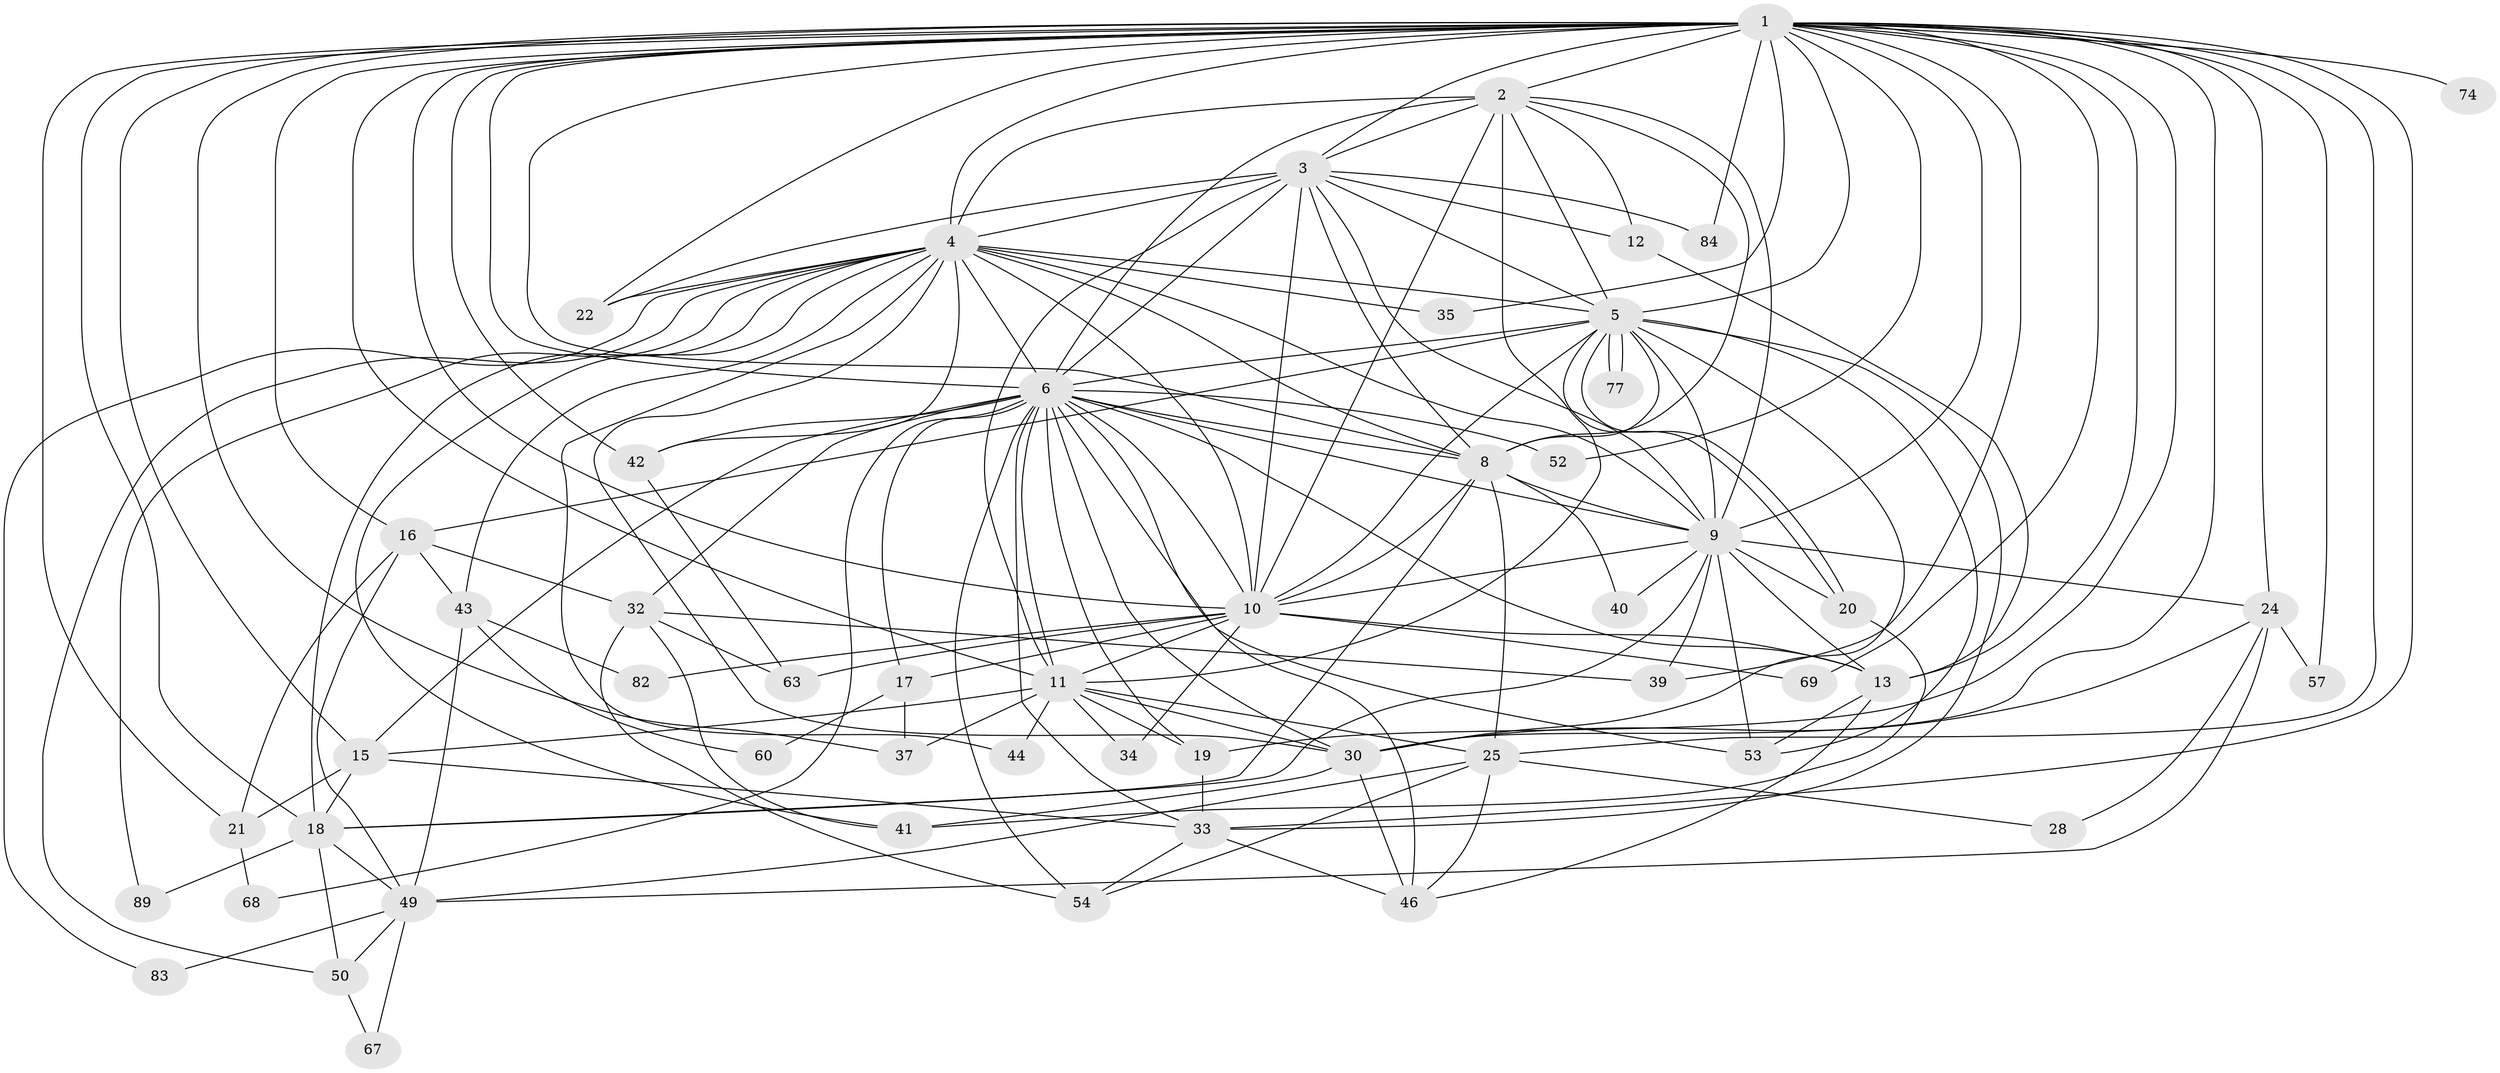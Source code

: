 // original degree distribution, {21: 0.018867924528301886, 15: 0.009433962264150943, 13: 0.009433962264150943, 17: 0.018867924528301886, 24: 0.009433962264150943, 22: 0.009433962264150943, 12: 0.009433962264150943, 18: 0.009433962264150943, 9: 0.009433962264150943, 3: 0.2169811320754717, 5: 0.04716981132075472, 6: 0.07547169811320754, 4: 0.09433962264150944, 7: 0.009433962264150943, 2: 0.4528301886792453}
// Generated by graph-tools (version 1.1) at 2025/14/03/09/25 04:14:04]
// undirected, 53 vertices, 162 edges
graph export_dot {
graph [start="1"]
  node [color=gray90,style=filled];
  1 [super="+7"];
  2 [super="+65+72+48"];
  3;
  4;
  5;
  6 [super="+58"];
  8;
  9;
  10;
  11 [super="+106+14+59+45"];
  12;
  13 [super="+86+26+23"];
  15;
  16;
  17;
  18 [super="+64+75"];
  19 [super="+105+79"];
  20 [super="+61"];
  21 [super="+103"];
  22 [super="+81"];
  24 [super="+27"];
  25 [super="+29+91+66"];
  28;
  30 [super="+31+85"];
  32;
  33 [super="+36"];
  34;
  35;
  37 [super="+93"];
  39 [super="+47"];
  40;
  41 [super="+70"];
  42 [super="+51"];
  43;
  44;
  46 [super="+100+73+87"];
  49 [super="+95+62"];
  50;
  52;
  53 [super="+78"];
  54;
  57;
  60;
  63 [super="+80"];
  67;
  68;
  69;
  74;
  77;
  82;
  83;
  84;
  89;
  1 -- 2 [weight=2];
  1 -- 3 [weight=2];
  1 -- 4 [weight=2];
  1 -- 5 [weight=2];
  1 -- 6 [weight=2];
  1 -- 8 [weight=2];
  1 -- 9 [weight=2];
  1 -- 10 [weight=2];
  1 -- 16;
  1 -- 19 [weight=2];
  1 -- 22;
  1 -- 24;
  1 -- 25 [weight=2];
  1 -- 37;
  1 -- 52;
  1 -- 57;
  1 -- 74 [weight=2];
  1 -- 69;
  1 -- 13;
  1 -- 15;
  1 -- 84;
  1 -- 21;
  1 -- 30 [weight=2];
  1 -- 35;
  1 -- 39;
  1 -- 42;
  1 -- 18;
  1 -- 33;
  1 -- 11;
  2 -- 3;
  2 -- 4 [weight=2];
  2 -- 5;
  2 -- 6;
  2 -- 8;
  2 -- 9;
  2 -- 10;
  2 -- 12;
  2 -- 11 [weight=4];
  3 -- 4;
  3 -- 5;
  3 -- 6;
  3 -- 8;
  3 -- 9;
  3 -- 10;
  3 -- 12;
  3 -- 84;
  3 -- 11;
  3 -- 22;
  4 -- 5;
  4 -- 6;
  4 -- 8;
  4 -- 9;
  4 -- 10;
  4 -- 18;
  4 -- 22;
  4 -- 30;
  4 -- 35;
  4 -- 41;
  4 -- 43;
  4 -- 44;
  4 -- 50;
  4 -- 83;
  4 -- 89;
  4 -- 42;
  5 -- 6;
  5 -- 8;
  5 -- 9;
  5 -- 10;
  5 -- 16;
  5 -- 20;
  5 -- 20;
  5 -- 77;
  5 -- 77;
  5 -- 30;
  5 -- 53;
  5 -- 33;
  6 -- 8;
  6 -- 9;
  6 -- 10;
  6 -- 11;
  6 -- 15;
  6 -- 17;
  6 -- 32;
  6 -- 42;
  6 -- 52;
  6 -- 53;
  6 -- 54;
  6 -- 68;
  6 -- 19;
  6 -- 46 [weight=2];
  6 -- 13;
  6 -- 30;
  6 -- 33;
  8 -- 9;
  8 -- 10;
  8 -- 18;
  8 -- 40;
  8 -- 25;
  9 -- 10;
  9 -- 13;
  9 -- 24 [weight=2];
  9 -- 39;
  9 -- 40;
  9 -- 53 [weight=2];
  9 -- 18;
  9 -- 20;
  10 -- 11 [weight=2];
  10 -- 17;
  10 -- 34;
  10 -- 69;
  10 -- 82;
  10 -- 63;
  10 -- 13;
  11 -- 44;
  11 -- 15;
  11 -- 34;
  11 -- 19;
  11 -- 25;
  11 -- 37;
  11 -- 30;
  12 -- 13;
  13 -- 46;
  13 -- 53;
  15 -- 33;
  15 -- 21;
  15 -- 18;
  16 -- 21;
  16 -- 32;
  16 -- 43;
  16 -- 49;
  17 -- 37;
  17 -- 60;
  18 -- 49;
  18 -- 50;
  18 -- 89;
  19 -- 33;
  20 -- 41;
  21 -- 68;
  24 -- 49;
  24 -- 28;
  24 -- 30;
  24 -- 57;
  25 -- 28;
  25 -- 46;
  25 -- 54;
  25 -- 49;
  30 -- 41 [weight=2];
  30 -- 46;
  32 -- 41;
  32 -- 54;
  32 -- 63;
  32 -- 39;
  33 -- 54;
  33 -- 46;
  42 -- 63;
  43 -- 60;
  43 -- 82;
  43 -- 49;
  49 -- 67;
  49 -- 50;
  49 -- 83;
  50 -- 67;
}
